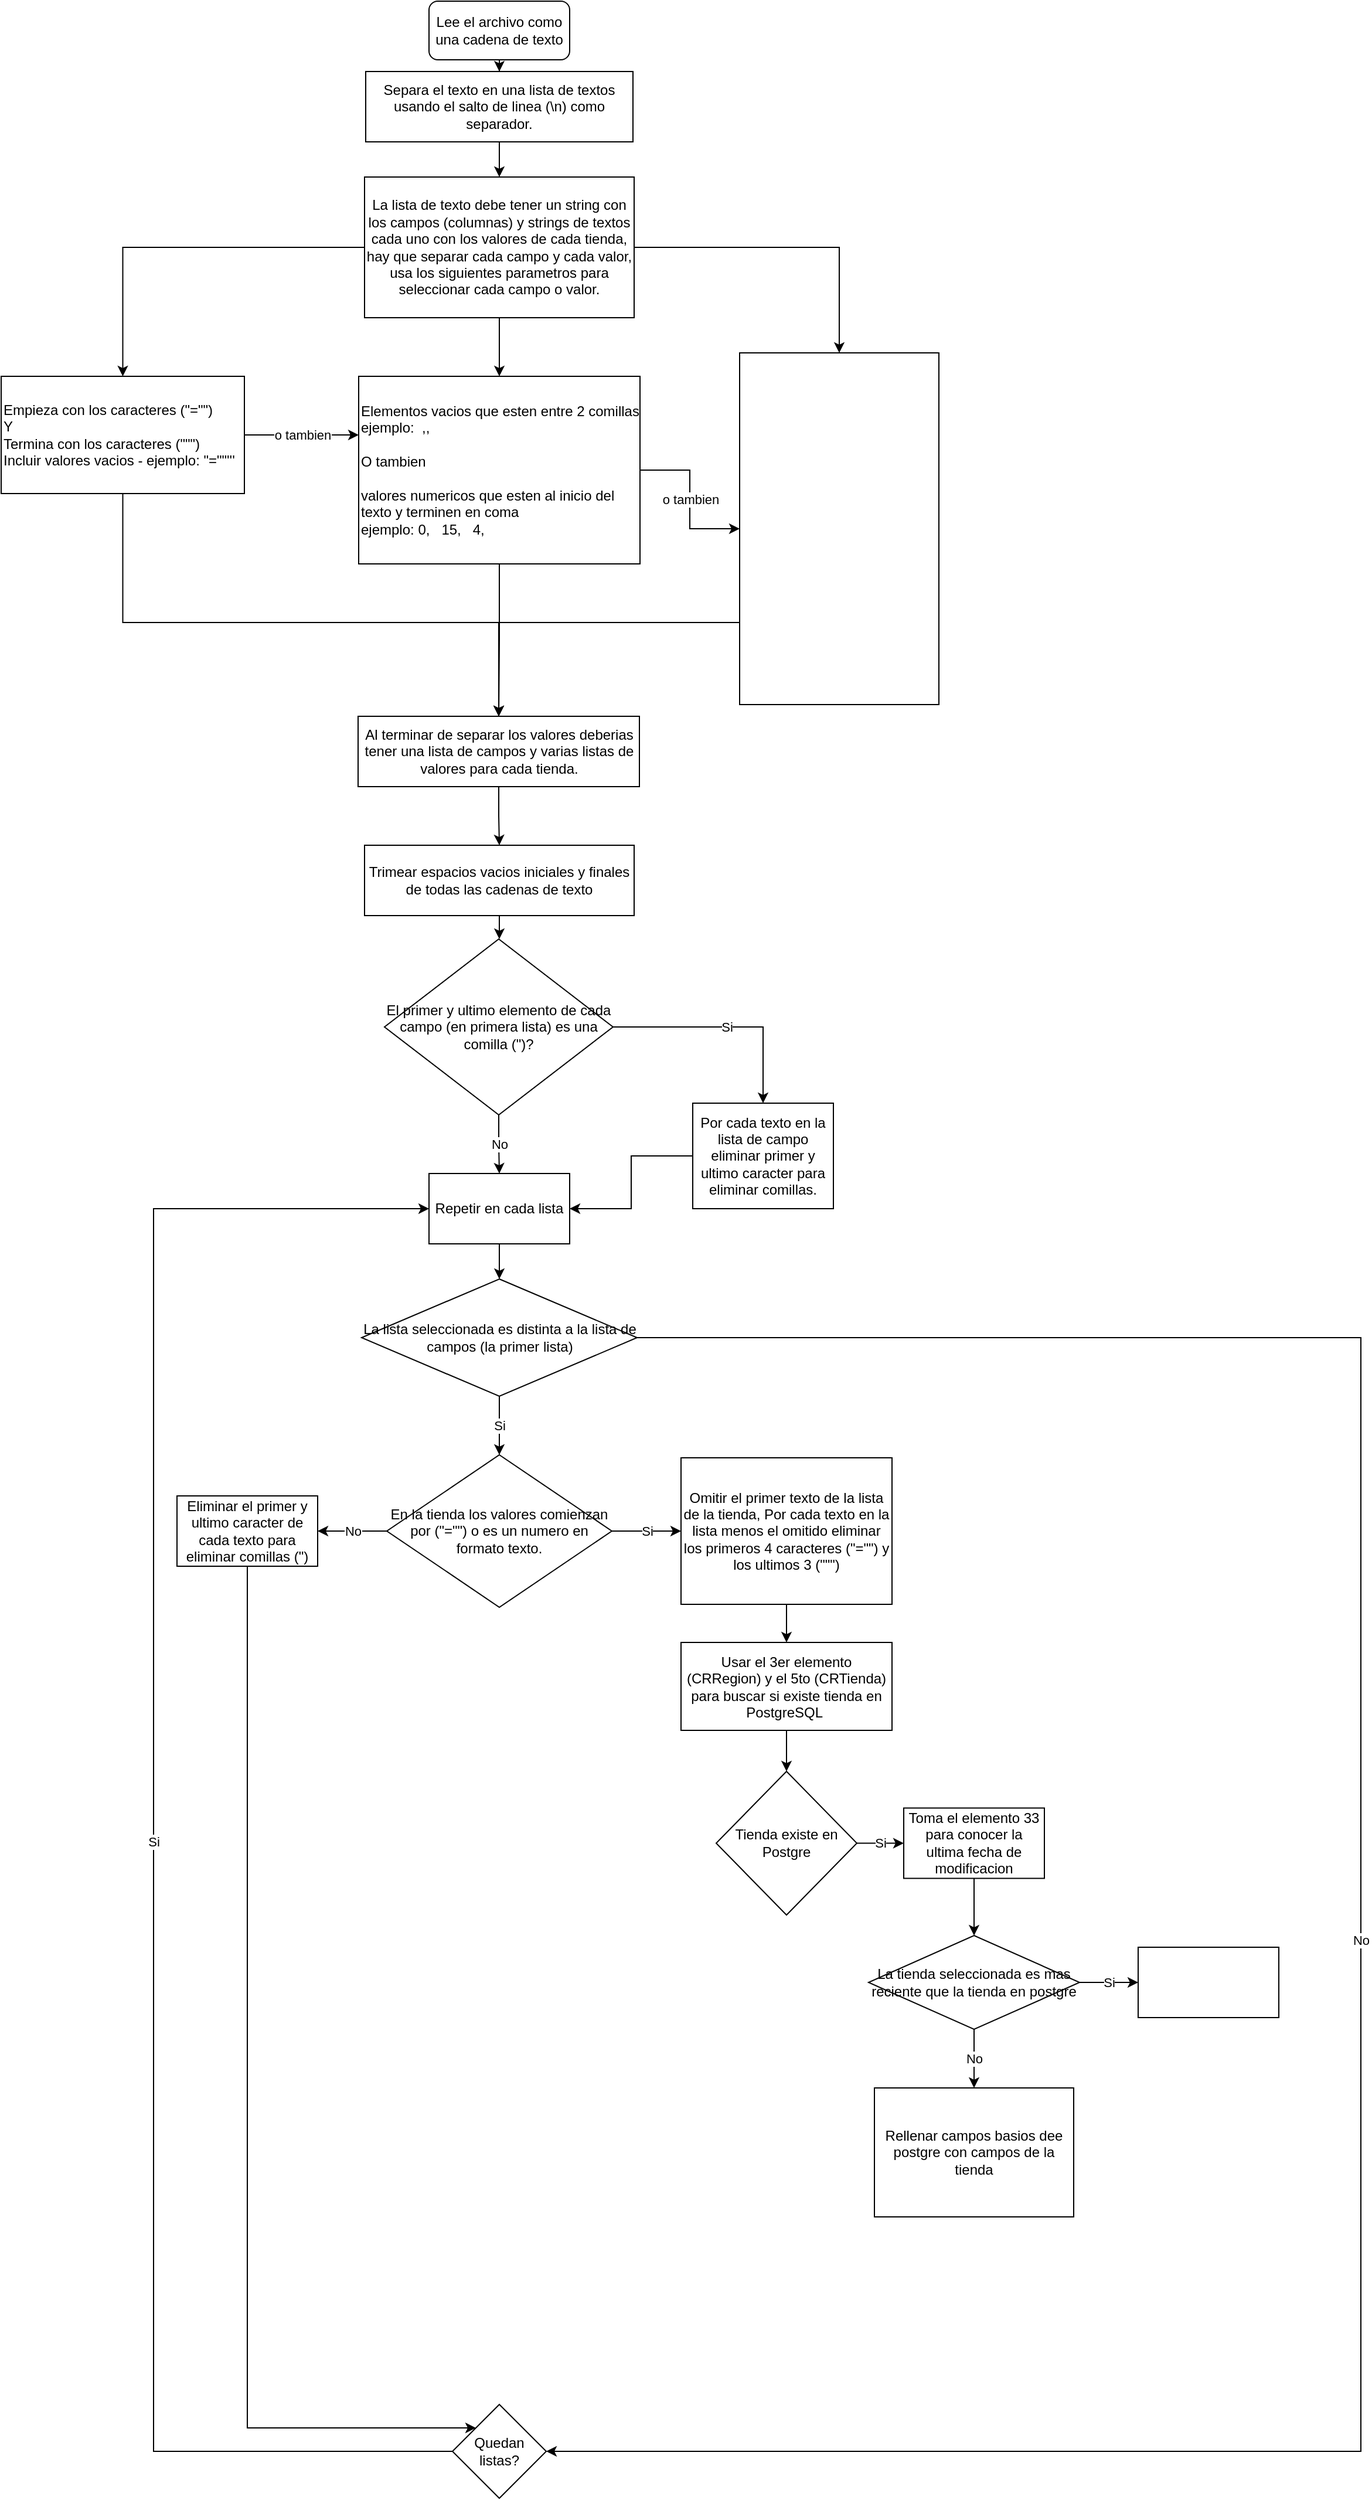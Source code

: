 <mxfile version="25.0.3">
  <diagram name="Page-1" id="QiGNwmnF0ydiQjV3WvcA">
    <mxGraphModel dx="1247" dy="1742" grid="1" gridSize="10" guides="1" tooltips="1" connect="1" arrows="1" fold="1" page="1" pageScale="1" pageWidth="850" pageHeight="1100" math="0" shadow="0">
      <root>
        <mxCell id="0" />
        <mxCell id="1" parent="0" />
        <mxCell id="hOekY8qDoX06iNIJRlEA-7" style="edgeStyle=orthogonalEdgeStyle;rounded=0;orthogonalLoop=1;jettySize=auto;html=1;entryX=0.5;entryY=0;entryDx=0;entryDy=0;" parent="1" source="hOekY8qDoX06iNIJRlEA-1" target="hOekY8qDoX06iNIJRlEA-6" edge="1">
          <mxGeometry relative="1" as="geometry" />
        </mxCell>
        <mxCell id="hOekY8qDoX06iNIJRlEA-1" value="Lee el archivo como una cadena de texto" style="rounded=1;whiteSpace=wrap;html=1;" parent="1" vertex="1">
          <mxGeometry x="365" y="-470" width="120" height="50" as="geometry" />
        </mxCell>
        <mxCell id="hOekY8qDoX06iNIJRlEA-44" value="No" style="edgeStyle=orthogonalEdgeStyle;rounded=0;orthogonalLoop=1;jettySize=auto;html=1;entryX=1;entryY=0.5;entryDx=0;entryDy=0;" parent="1" source="hOekY8qDoX06iNIJRlEA-4" target="hOekY8qDoX06iNIJRlEA-43" edge="1">
          <mxGeometry relative="1" as="geometry" />
        </mxCell>
        <mxCell id="hOekY8qDoX06iNIJRlEA-58" value="Si" style="edgeStyle=orthogonalEdgeStyle;rounded=0;orthogonalLoop=1;jettySize=auto;html=1;entryX=0;entryY=0.5;entryDx=0;entryDy=0;" parent="1" source="hOekY8qDoX06iNIJRlEA-4" target="hOekY8qDoX06iNIJRlEA-22" edge="1">
          <mxGeometry relative="1" as="geometry" />
        </mxCell>
        <mxCell id="hOekY8qDoX06iNIJRlEA-4" value="En la tienda los valores comienzan por (&quot;=&quot;&quot;) o es un numero en formato texto." style="rhombus;whiteSpace=wrap;html=1;" parent="1" vertex="1">
          <mxGeometry x="329" y="770" width="192" height="130" as="geometry" />
        </mxCell>
        <mxCell id="hOekY8qDoX06iNIJRlEA-10" style="edgeStyle=orthogonalEdgeStyle;rounded=0;orthogonalLoop=1;jettySize=auto;html=1;entryX=0.5;entryY=0;entryDx=0;entryDy=0;" parent="1" source="hOekY8qDoX06iNIJRlEA-6" target="hOekY8qDoX06iNIJRlEA-9" edge="1">
          <mxGeometry relative="1" as="geometry" />
        </mxCell>
        <mxCell id="hOekY8qDoX06iNIJRlEA-6" value="Separa el texto en una lista de textos usando el salto de linea (\n) como separador." style="rounded=0;whiteSpace=wrap;html=1;" parent="1" vertex="1">
          <mxGeometry x="311" y="-410" width="228" height="60" as="geometry" />
        </mxCell>
        <mxCell id="v9WvDQkO91mVLR7ylBgg-2" value="" style="edgeStyle=orthogonalEdgeStyle;rounded=0;orthogonalLoop=1;jettySize=auto;html=1;" edge="1" parent="1" source="hOekY8qDoX06iNIJRlEA-9" target="v9WvDQkO91mVLR7ylBgg-1">
          <mxGeometry relative="1" as="geometry" />
        </mxCell>
        <mxCell id="v9WvDQkO91mVLR7ylBgg-5" style="edgeStyle=orthogonalEdgeStyle;rounded=0;orthogonalLoop=1;jettySize=auto;html=1;" edge="1" parent="1" source="hOekY8qDoX06iNIJRlEA-9" target="v9WvDQkO91mVLR7ylBgg-3">
          <mxGeometry relative="1" as="geometry" />
        </mxCell>
        <mxCell id="v9WvDQkO91mVLR7ylBgg-8" style="edgeStyle=orthogonalEdgeStyle;rounded=0;orthogonalLoop=1;jettySize=auto;html=1;entryX=0.5;entryY=0;entryDx=0;entryDy=0;" edge="1" parent="1" source="hOekY8qDoX06iNIJRlEA-9" target="v9WvDQkO91mVLR7ylBgg-6">
          <mxGeometry relative="1" as="geometry" />
        </mxCell>
        <mxCell id="hOekY8qDoX06iNIJRlEA-9" value="La lista de texto debe tener un string con los campos (columnas) y strings de textos cada uno con los valores de cada tienda, hay que separar cada campo y cada valor, usa los siguientes parametros para seleccionar cada campo o valor." style="rounded=0;whiteSpace=wrap;html=1;" parent="1" vertex="1">
          <mxGeometry x="310" y="-320" width="230" height="120" as="geometry" />
        </mxCell>
        <mxCell id="hOekY8qDoX06iNIJRlEA-16" style="edgeStyle=orthogonalEdgeStyle;rounded=0;orthogonalLoop=1;jettySize=auto;html=1;entryX=0.5;entryY=0;entryDx=0;entryDy=0;" parent="1" source="hOekY8qDoX06iNIJRlEA-11" target="hOekY8qDoX06iNIJRlEA-14" edge="1">
          <mxGeometry relative="1" as="geometry" />
        </mxCell>
        <mxCell id="hOekY8qDoX06iNIJRlEA-11" value="Trimear espacios vacios iniciales y finales de todas las cadenas de texto" style="rounded=0;whiteSpace=wrap;html=1;" parent="1" vertex="1">
          <mxGeometry x="310" y="250" width="230" height="60" as="geometry" />
        </mxCell>
        <mxCell id="hOekY8qDoX06iNIJRlEA-18" value="Si" style="edgeStyle=orthogonalEdgeStyle;rounded=0;orthogonalLoop=1;jettySize=auto;html=1;entryX=0.5;entryY=0;entryDx=0;entryDy=0;" parent="1" source="hOekY8qDoX06iNIJRlEA-14" target="hOekY8qDoX06iNIJRlEA-17" edge="1">
          <mxGeometry relative="1" as="geometry" />
        </mxCell>
        <mxCell id="hOekY8qDoX06iNIJRlEA-37" value="No" style="edgeStyle=orthogonalEdgeStyle;rounded=0;orthogonalLoop=1;jettySize=auto;html=1;entryX=0.5;entryY=0;entryDx=0;entryDy=0;" parent="1" source="hOekY8qDoX06iNIJRlEA-14" target="hOekY8qDoX06iNIJRlEA-25" edge="1">
          <mxGeometry relative="1" as="geometry" />
        </mxCell>
        <mxCell id="hOekY8qDoX06iNIJRlEA-14" value="El primer y ultimo elemento de cada campo (en primera lista) es una comilla (&quot;)?" style="rhombus;whiteSpace=wrap;html=1;" parent="1" vertex="1">
          <mxGeometry x="327" y="330" width="195" height="150" as="geometry" />
        </mxCell>
        <mxCell id="hOekY8qDoX06iNIJRlEA-38" style="edgeStyle=orthogonalEdgeStyle;rounded=0;orthogonalLoop=1;jettySize=auto;html=1;entryX=1;entryY=0.5;entryDx=0;entryDy=0;" parent="1" source="hOekY8qDoX06iNIJRlEA-17" target="hOekY8qDoX06iNIJRlEA-25" edge="1">
          <mxGeometry relative="1" as="geometry" />
        </mxCell>
        <mxCell id="hOekY8qDoX06iNIJRlEA-17" value="Por cada texto en la lista de campo eliminar primer y ultimo caracter para eliminar comillas." style="rounded=0;whiteSpace=wrap;html=1;" parent="1" vertex="1">
          <mxGeometry x="590" y="470" width="120" height="90" as="geometry" />
        </mxCell>
        <mxCell id="hOekY8qDoX06iNIJRlEA-59" style="edgeStyle=orthogonalEdgeStyle;rounded=0;orthogonalLoop=1;jettySize=auto;html=1;entryX=0.5;entryY=0;entryDx=0;entryDy=0;" parent="1" source="hOekY8qDoX06iNIJRlEA-22" target="hOekY8qDoX06iNIJRlEA-56" edge="1">
          <mxGeometry relative="1" as="geometry" />
        </mxCell>
        <mxCell id="hOekY8qDoX06iNIJRlEA-22" value="Omitir el primer texto de la lista de la tienda, Por cada texto en la lista menos el omitido eliminar los primeros 4 caracteres (&quot;=&quot;&quot;) y los ultimos 3 (&quot;&quot;&quot;)" style="rounded=0;whiteSpace=wrap;html=1;" parent="1" vertex="1">
          <mxGeometry x="580" y="772.5" width="180" height="125" as="geometry" />
        </mxCell>
        <mxCell id="hOekY8qDoX06iNIJRlEA-27" value="" style="edgeStyle=orthogonalEdgeStyle;rounded=0;orthogonalLoop=1;jettySize=auto;html=1;" parent="1" source="hOekY8qDoX06iNIJRlEA-25" target="hOekY8qDoX06iNIJRlEA-26" edge="1">
          <mxGeometry relative="1" as="geometry" />
        </mxCell>
        <mxCell id="hOekY8qDoX06iNIJRlEA-25" value="Repetir en cada lista" style="rounded=0;whiteSpace=wrap;html=1;" parent="1" vertex="1">
          <mxGeometry x="365" y="530" width="120" height="60" as="geometry" />
        </mxCell>
        <mxCell id="hOekY8qDoX06iNIJRlEA-28" value="Si" style="edgeStyle=orthogonalEdgeStyle;rounded=0;orthogonalLoop=1;jettySize=auto;html=1;entryX=0.5;entryY=0;entryDx=0;entryDy=0;" parent="1" source="hOekY8qDoX06iNIJRlEA-26" target="hOekY8qDoX06iNIJRlEA-4" edge="1">
          <mxGeometry relative="1" as="geometry" />
        </mxCell>
        <mxCell id="hOekY8qDoX06iNIJRlEA-26" value="La lista seleccionada es distinta a la lista de campos (la primer lista)" style="rhombus;whiteSpace=wrap;html=1;rounded=0;" parent="1" vertex="1">
          <mxGeometry x="307.5" y="620" width="235" height="100" as="geometry" />
        </mxCell>
        <mxCell id="hOekY8qDoX06iNIJRlEA-46" value="Si" style="edgeStyle=orthogonalEdgeStyle;rounded=0;orthogonalLoop=1;jettySize=auto;html=1;entryX=0;entryY=0.5;entryDx=0;entryDy=0;" parent="1" source="hOekY8qDoX06iNIJRlEA-31" target="hOekY8qDoX06iNIJRlEA-25" edge="1">
          <mxGeometry relative="1" as="geometry">
            <mxPoint x="140" y="700" as="targetPoint" />
            <Array as="points">
              <mxPoint x="130" y="1620" />
              <mxPoint x="130" y="560" />
            </Array>
          </mxGeometry>
        </mxCell>
        <mxCell id="hOekY8qDoX06iNIJRlEA-31" value="Quedan listas?" style="rhombus;whiteSpace=wrap;html=1;rounded=0;" parent="1" vertex="1">
          <mxGeometry x="385" y="1580" width="80" height="80" as="geometry" />
        </mxCell>
        <mxCell id="hOekY8qDoX06iNIJRlEA-40" value="No" style="edgeStyle=orthogonalEdgeStyle;rounded=0;orthogonalLoop=1;jettySize=auto;html=1;entryX=1;entryY=0.5;entryDx=0;entryDy=0;" parent="1" source="hOekY8qDoX06iNIJRlEA-26" target="hOekY8qDoX06iNIJRlEA-31" edge="1">
          <mxGeometry relative="1" as="geometry">
            <Array as="points">
              <mxPoint x="1160" y="670" />
              <mxPoint x="1160" y="1620" />
            </Array>
          </mxGeometry>
        </mxCell>
        <mxCell id="hOekY8qDoX06iNIJRlEA-45" style="edgeStyle=orthogonalEdgeStyle;rounded=0;orthogonalLoop=1;jettySize=auto;html=1;entryX=0;entryY=0;entryDx=0;entryDy=0;" parent="1" source="hOekY8qDoX06iNIJRlEA-43" target="hOekY8qDoX06iNIJRlEA-31" edge="1">
          <mxGeometry relative="1" as="geometry">
            <Array as="points">
              <mxPoint x="210" y="1600" />
            </Array>
          </mxGeometry>
        </mxCell>
        <mxCell id="hOekY8qDoX06iNIJRlEA-43" value="Eliminar el primer y ultimo caracter de cada texto para eliminar comillas (&quot;)" style="rounded=0;whiteSpace=wrap;html=1;" parent="1" vertex="1">
          <mxGeometry x="150" y="805" width="120" height="60" as="geometry" />
        </mxCell>
        <mxCell id="hOekY8qDoX06iNIJRlEA-61" value="" style="edgeStyle=orthogonalEdgeStyle;rounded=0;orthogonalLoop=1;jettySize=auto;html=1;" parent="1" source="hOekY8qDoX06iNIJRlEA-56" target="hOekY8qDoX06iNIJRlEA-60" edge="1">
          <mxGeometry relative="1" as="geometry" />
        </mxCell>
        <mxCell id="hOekY8qDoX06iNIJRlEA-56" value="Usar el 3er elemento (CRRegion) y el 5to (CRTienda) para buscar si existe tienda en PostgreSQL&amp;nbsp;" style="whiteSpace=wrap;html=1;" parent="1" vertex="1">
          <mxGeometry x="580" y="930" width="180" height="75" as="geometry" />
        </mxCell>
        <mxCell id="hOekY8qDoX06iNIJRlEA-65" value="Si" style="edgeStyle=orthogonalEdgeStyle;rounded=0;orthogonalLoop=1;jettySize=auto;html=1;" parent="1" source="hOekY8qDoX06iNIJRlEA-60" target="hOekY8qDoX06iNIJRlEA-64" edge="1">
          <mxGeometry relative="1" as="geometry" />
        </mxCell>
        <mxCell id="hOekY8qDoX06iNIJRlEA-60" value="Tienda existe en Postgre" style="rhombus;whiteSpace=wrap;html=1;" parent="1" vertex="1">
          <mxGeometry x="610" y="1040" width="120" height="122.5" as="geometry" />
        </mxCell>
        <mxCell id="hOekY8qDoX06iNIJRlEA-67" value="" style="edgeStyle=orthogonalEdgeStyle;rounded=0;orthogonalLoop=1;jettySize=auto;html=1;" parent="1" source="hOekY8qDoX06iNIJRlEA-64" target="hOekY8qDoX06iNIJRlEA-66" edge="1">
          <mxGeometry relative="1" as="geometry" />
        </mxCell>
        <mxCell id="hOekY8qDoX06iNIJRlEA-64" value="Toma el elemento 33 para conocer la ultima fecha de modificacion" style="whiteSpace=wrap;html=1;" parent="1" vertex="1">
          <mxGeometry x="770" y="1071.25" width="120" height="60" as="geometry" />
        </mxCell>
        <mxCell id="hOekY8qDoX06iNIJRlEA-69" value="Si" style="edgeStyle=orthogonalEdgeStyle;rounded=0;orthogonalLoop=1;jettySize=auto;html=1;" parent="1" source="hOekY8qDoX06iNIJRlEA-66" target="hOekY8qDoX06iNIJRlEA-68" edge="1">
          <mxGeometry relative="1" as="geometry" />
        </mxCell>
        <mxCell id="hOekY8qDoX06iNIJRlEA-71" value="No" style="edgeStyle=orthogonalEdgeStyle;rounded=0;orthogonalLoop=1;jettySize=auto;html=1;" parent="1" source="hOekY8qDoX06iNIJRlEA-66" target="hOekY8qDoX06iNIJRlEA-70" edge="1">
          <mxGeometry relative="1" as="geometry" />
        </mxCell>
        <mxCell id="hOekY8qDoX06iNIJRlEA-66" value="La tienda seleccionada es mas reciente que la tienda en postgre" style="rhombus;whiteSpace=wrap;html=1;" parent="1" vertex="1">
          <mxGeometry x="740" y="1180" width="180" height="80" as="geometry" />
        </mxCell>
        <mxCell id="hOekY8qDoX06iNIJRlEA-68" value="" style="whiteSpace=wrap;html=1;" parent="1" vertex="1">
          <mxGeometry x="970" y="1190" width="120" height="60" as="geometry" />
        </mxCell>
        <mxCell id="hOekY8qDoX06iNIJRlEA-70" value="Rellenar campos basios dee postgre con campos de la tienda" style="whiteSpace=wrap;html=1;" parent="1" vertex="1">
          <mxGeometry x="745" y="1310" width="170" height="110" as="geometry" />
        </mxCell>
        <mxCell id="v9WvDQkO91mVLR7ylBgg-4" value="o tambien" style="edgeStyle=orthogonalEdgeStyle;rounded=0;orthogonalLoop=1;jettySize=auto;html=1;" edge="1" parent="1">
          <mxGeometry relative="1" as="geometry">
            <mxPoint x="207.5" y="-100" as="sourcePoint" />
            <mxPoint x="305" y="-100" as="targetPoint" />
          </mxGeometry>
        </mxCell>
        <mxCell id="v9WvDQkO91mVLR7ylBgg-12" style="edgeStyle=orthogonalEdgeStyle;rounded=0;orthogonalLoop=1;jettySize=auto;html=1;entryX=0.5;entryY=0;entryDx=0;entryDy=0;" edge="1" parent="1" source="v9WvDQkO91mVLR7ylBgg-1" target="v9WvDQkO91mVLR7ylBgg-9">
          <mxGeometry relative="1" as="geometry">
            <Array as="points">
              <mxPoint x="104" y="60" />
              <mxPoint x="424" y="60" />
            </Array>
          </mxGeometry>
        </mxCell>
        <mxCell id="v9WvDQkO91mVLR7ylBgg-1" value="Empieza con los caracteres (&quot;=&quot;&quot;)&lt;br&gt;Y&lt;br&gt;Termina con los caracteres (&quot;&quot;&quot;)&lt;div&gt;Incluir valores vacios - ejemplo: &quot;=&quot;&quot;&#39;&#39;&#39;&lt;/div&gt;" style="whiteSpace=wrap;html=1;rounded=0;align=left;" vertex="1" parent="1">
          <mxGeometry y="-150" width="207.5" height="100" as="geometry" />
        </mxCell>
        <mxCell id="v9WvDQkO91mVLR7ylBgg-7" value="o tambien" style="edgeStyle=orthogonalEdgeStyle;rounded=0;orthogonalLoop=1;jettySize=auto;html=1;" edge="1" parent="1" source="v9WvDQkO91mVLR7ylBgg-3" target="v9WvDQkO91mVLR7ylBgg-6">
          <mxGeometry relative="1" as="geometry" />
        </mxCell>
        <mxCell id="v9WvDQkO91mVLR7ylBgg-13" style="edgeStyle=orthogonalEdgeStyle;rounded=0;orthogonalLoop=1;jettySize=auto;html=1;entryX=0.5;entryY=0;entryDx=0;entryDy=0;" edge="1" parent="1" source="v9WvDQkO91mVLR7ylBgg-3" target="v9WvDQkO91mVLR7ylBgg-9">
          <mxGeometry relative="1" as="geometry" />
        </mxCell>
        <mxCell id="v9WvDQkO91mVLR7ylBgg-3" value="Elementos vacios que esten entre 2 comillas&lt;div&gt;ejemplo:&amp;nbsp; ,,&lt;/div&gt;&lt;div&gt;&lt;br&gt;&lt;/div&gt;&lt;div&gt;O tambien&lt;/div&gt;&lt;div&gt;&lt;br&gt;&lt;/div&gt;&lt;div&gt;valores numericos que esten al inicio del texto y terminen en coma&lt;/div&gt;&lt;div&gt;ejemplo: 0,&amp;nbsp; &amp;nbsp;15,&amp;nbsp; &amp;nbsp;4,&lt;/div&gt;" style="whiteSpace=wrap;html=1;align=left;rounded=0;" vertex="1" parent="1">
          <mxGeometry x="305" y="-150" width="240" height="160" as="geometry" />
        </mxCell>
        <mxCell id="v9WvDQkO91mVLR7ylBgg-14" style="edgeStyle=orthogonalEdgeStyle;rounded=0;orthogonalLoop=1;jettySize=auto;html=1;entryX=0.5;entryY=0;entryDx=0;entryDy=0;" edge="1" parent="1" source="v9WvDQkO91mVLR7ylBgg-6" target="v9WvDQkO91mVLR7ylBgg-9">
          <mxGeometry relative="1" as="geometry">
            <Array as="points">
              <mxPoint x="424" y="60" />
            </Array>
          </mxGeometry>
        </mxCell>
        <mxCell id="v9WvDQkO91mVLR7ylBgg-6" value="" style="whiteSpace=wrap;html=1;align=left;rounded=0;" vertex="1" parent="1">
          <mxGeometry x="630" y="-170" width="170" height="300" as="geometry" />
        </mxCell>
        <mxCell id="v9WvDQkO91mVLR7ylBgg-11" style="edgeStyle=orthogonalEdgeStyle;rounded=0;orthogonalLoop=1;jettySize=auto;html=1;entryX=0.5;entryY=0;entryDx=0;entryDy=0;" edge="1" parent="1" source="v9WvDQkO91mVLR7ylBgg-9" target="hOekY8qDoX06iNIJRlEA-11">
          <mxGeometry relative="1" as="geometry" />
        </mxCell>
        <mxCell id="v9WvDQkO91mVLR7ylBgg-9" value="Al terminar de separar los valores deberias tener una lista de campos y varias listas de valores para cada tienda." style="rounded=0;whiteSpace=wrap;html=1;" vertex="1" parent="1">
          <mxGeometry x="304.5" y="140" width="240" height="60" as="geometry" />
        </mxCell>
      </root>
    </mxGraphModel>
  </diagram>
</mxfile>
